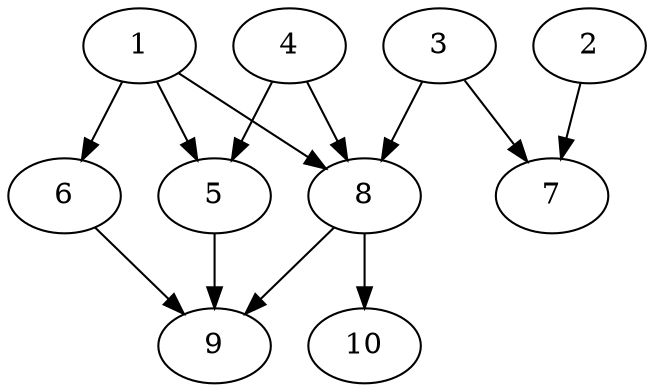 // DAG automatically generated by daggen at Thu Oct  3 13:58:05 2019
// ./daggen --dot -n 10 --ccr 0.4 --fat 0.7 --regular 0.7 --density 0.9 --mindata 5242880 --maxdata 52428800 
digraph G {
  1 [size="84518400", alpha="0.03", expect_size="33807360"] 
  1 -> 5 [size ="33807360"]
  1 -> 6 [size ="33807360"]
  1 -> 8 [size ="33807360"]
  2 [size="117680640", alpha="0.06", expect_size="47072256"] 
  2 -> 7 [size ="47072256"]
  3 [size="102727680", alpha="0.19", expect_size="41091072"] 
  3 -> 7 [size ="41091072"]
  3 -> 8 [size ="41091072"]
  4 [size="72673280", alpha="0.12", expect_size="29069312"] 
  4 -> 5 [size ="29069312"]
  4 -> 8 [size ="29069312"]
  5 [size="114713600", alpha="0.18", expect_size="45885440"] 
  5 -> 9 [size ="45885440"]
  6 [size="38970880", alpha="0.12", expect_size="15588352"] 
  6 -> 9 [size ="15588352"]
  7 [size="13158400", alpha="0.19", expect_size="5263360"] 
  8 [size="105520640", alpha="0.03", expect_size="42208256"] 
  8 -> 9 [size ="42208256"]
  8 -> 10 [size ="42208256"]
  9 [size="46328320", alpha="0.11", expect_size="18531328"] 
  10 [size="70996480", alpha="0.17", expect_size="28398592"] 
}
